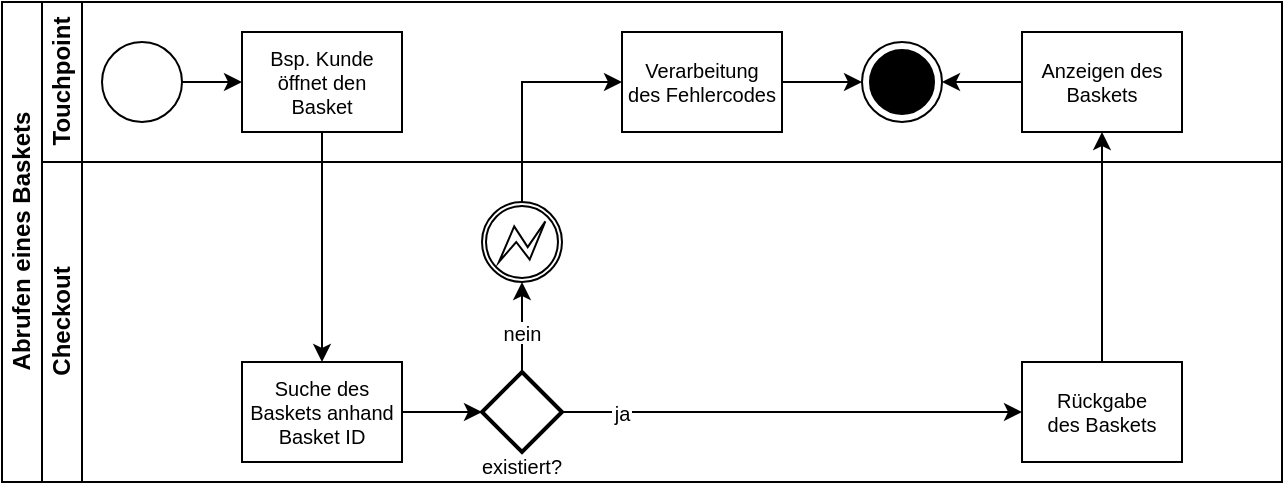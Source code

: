 <mxfile version="15.7.3" type="device"><diagram id="S4SFaqcvlk3P7XFUTMRi" name="Seite-1"><mxGraphModel dx="306" dy="285" grid="1" gridSize="10" guides="1" tooltips="1" connect="1" arrows="1" fold="1" page="1" pageScale="1" pageWidth="1169" pageHeight="827" math="0" shadow="0"><root><mxCell id="0"/><mxCell id="1" parent="0"/><mxCell id="cBSHyFWEQyIkZi11XBDQ-1" value="Abrufen eines Baskets" style="swimlane;html=1;childLayout=stackLayout;resizeParent=1;resizeParentMax=0;horizontal=0;startSize=20;horizontalStack=0;fontColor=#000000;strokeColor=#000000;fillColor=none;" parent="1" vertex="1"><mxGeometry x="10" y="260" width="640" height="240" as="geometry"/></mxCell><mxCell id="cBSHyFWEQyIkZi11XBDQ-2" value="Touchpoint" style="swimlane;html=1;startSize=20;horizontal=0;fontColor=#000000;strokeColor=#000000;fillColor=none;" parent="cBSHyFWEQyIkZi11XBDQ-1" vertex="1"><mxGeometry x="20" width="620" height="80" as="geometry"/></mxCell><mxCell id="cBSHyFWEQyIkZi11XBDQ-3" value="" style="edgeStyle=orthogonalEdgeStyle;rounded=0;orthogonalLoop=1;jettySize=auto;html=1;fontColor=#000000;strokeColor=#000000;" parent="cBSHyFWEQyIkZi11XBDQ-2" source="cBSHyFWEQyIkZi11XBDQ-4" target="cBSHyFWEQyIkZi11XBDQ-5" edge="1"><mxGeometry relative="1" as="geometry"/></mxCell><mxCell id="cBSHyFWEQyIkZi11XBDQ-4" value="" style="ellipse;whiteSpace=wrap;html=1;fontColor=#000000;strokeColor=#000000;fillColor=#FFFFFF;" parent="cBSHyFWEQyIkZi11XBDQ-2" vertex="1"><mxGeometry x="30" y="20" width="40" height="40" as="geometry"/></mxCell><mxCell id="cBSHyFWEQyIkZi11XBDQ-5" value="Bsp. Kunde &#10;öffnet den &#10;Basket" style="rounded=0;fontFamily=Helvetica;fontSize=10;fontColor=#000000;align=center;strokeColor=#000000;fillColor=#FFFFFF;" parent="cBSHyFWEQyIkZi11XBDQ-2" vertex="1"><mxGeometry x="100" y="15" width="80" height="50" as="geometry"/></mxCell><mxCell id="cBSHyFWEQyIkZi11XBDQ-6" style="edgeStyle=orthogonalEdgeStyle;rounded=0;orthogonalLoop=1;jettySize=auto;html=1;fontSize=10;fontColor=#000000;strokeColor=#000000;" parent="cBSHyFWEQyIkZi11XBDQ-2" source="cBSHyFWEQyIkZi11XBDQ-7" target="cBSHyFWEQyIkZi11XBDQ-8" edge="1"><mxGeometry relative="1" as="geometry"/></mxCell><mxCell id="cBSHyFWEQyIkZi11XBDQ-7" value="Verarbeitung&#10;des Fehlercodes" style="rounded=0;fontFamily=Helvetica;fontSize=10;fontColor=#000000;align=center;strokeColor=#000000;fillColor=#FFFFFF;" parent="cBSHyFWEQyIkZi11XBDQ-2" vertex="1"><mxGeometry x="290" y="15" width="80" height="50" as="geometry"/></mxCell><mxCell id="cBSHyFWEQyIkZi11XBDQ-8" value="" style="ellipse;html=1;shape=endState;fillColor=#000000;strokeColor=#000000;fontSize=10;fontColor=#000000;" parent="cBSHyFWEQyIkZi11XBDQ-2" vertex="1"><mxGeometry x="410" y="20" width="40" height="40" as="geometry"/></mxCell><mxCell id="cBSHyFWEQyIkZi11XBDQ-9" style="edgeStyle=orthogonalEdgeStyle;rounded=0;orthogonalLoop=1;jettySize=auto;html=1;entryX=1;entryY=0.5;entryDx=0;entryDy=0;fontSize=11;fontColor=#000000;strokeColor=#000000;" parent="cBSHyFWEQyIkZi11XBDQ-2" source="cBSHyFWEQyIkZi11XBDQ-10" target="cBSHyFWEQyIkZi11XBDQ-8" edge="1"><mxGeometry relative="1" as="geometry"/></mxCell><mxCell id="cBSHyFWEQyIkZi11XBDQ-10" value="Anzeigen des&#10;Baskets" style="rounded=0;fontFamily=Helvetica;fontSize=10;fontColor=#000000;align=center;strokeColor=#000000;fillColor=#FFFFFF;" parent="cBSHyFWEQyIkZi11XBDQ-2" vertex="1"><mxGeometry x="490" y="15" width="80" height="50" as="geometry"/></mxCell><mxCell id="cBSHyFWEQyIkZi11XBDQ-11" value="Checkout" style="swimlane;html=1;startSize=20;horizontal=0;fontColor=#000000;strokeColor=#000000;fillColor=none;" parent="cBSHyFWEQyIkZi11XBDQ-1" vertex="1"><mxGeometry x="20" y="80" width="620" height="160" as="geometry"/></mxCell><mxCell id="cBSHyFWEQyIkZi11XBDQ-12" value="" style="edgeStyle=orthogonalEdgeStyle;rounded=0;orthogonalLoop=1;jettySize=auto;html=1;endArrow=classic;endFill=1;fontColor=#000000;strokeColor=#000000;" parent="cBSHyFWEQyIkZi11XBDQ-11" source="cBSHyFWEQyIkZi11XBDQ-13" target="cBSHyFWEQyIkZi11XBDQ-16" edge="1"><mxGeometry relative="1" as="geometry"><mxPoint x="290" y="60" as="targetPoint"/></mxGeometry></mxCell><mxCell id="cBSHyFWEQyIkZi11XBDQ-13" value="Suche des&#10;Baskets anhand&#10;Basket ID" style="rounded=0;fontFamily=Helvetica;fontSize=10;fontColor=#000000;align=center;strokeColor=#000000;fillColor=#FFFFFF;" parent="cBSHyFWEQyIkZi11XBDQ-11" vertex="1"><mxGeometry x="100" y="100" width="80" height="50" as="geometry"/></mxCell><mxCell id="cBSHyFWEQyIkZi11XBDQ-14" style="edgeStyle=orthogonalEdgeStyle;rounded=0;orthogonalLoop=1;jettySize=auto;html=1;fontSize=10;fontColor=#000000;strokeColor=#000000;" parent="cBSHyFWEQyIkZi11XBDQ-11" source="cBSHyFWEQyIkZi11XBDQ-16" target="cBSHyFWEQyIkZi11XBDQ-20" edge="1"><mxGeometry relative="1" as="geometry"/></mxCell><mxCell id="cBSHyFWEQyIkZi11XBDQ-15" value="ja" style="edgeLabel;align=center;verticalAlign=middle;resizable=0;points=[];fontSize=10;fontColor=#000000;labelBackgroundColor=#FFFFFF;" parent="cBSHyFWEQyIkZi11XBDQ-14" vertex="1" connectable="0"><mxGeometry x="-0.209" y="1" relative="1" as="geometry"><mxPoint x="-61" y="1" as="offset"/></mxGeometry></mxCell><mxCell id="cBSHyFWEQyIkZi11XBDQ-16" value="" style="strokeWidth=2;html=1;shape=mxgraph.flowchart.decision;whiteSpace=wrap;fontSize=10;fontColor=#000000;fillColor=#FFFFFF;strokeColor=#000000;" parent="cBSHyFWEQyIkZi11XBDQ-11" vertex="1"><mxGeometry x="220" y="105" width="40" height="40" as="geometry"/></mxCell><mxCell id="cBSHyFWEQyIkZi11XBDQ-17" value="" style="points=[[0.145,0.145,0],[0.5,0,0],[0.855,0.145,0],[1,0.5,0],[0.855,0.855,0],[0.5,1,0],[0.145,0.855,0],[0,0.5,0]];shape=mxgraph.bpmn.event;html=1;verticalLabelPosition=bottom;labelBackgroundColor=#ffffff;verticalAlign=top;align=center;perimeter=ellipsePerimeter;outlineConnect=0;aspect=fixed;outline=boundInt;symbol=error;fontSize=10;fontColor=#000000;strokeColor=#000000;fillColor=#FFFFFF;" parent="cBSHyFWEQyIkZi11XBDQ-11" vertex="1"><mxGeometry x="220" y="20" width="40" height="40" as="geometry"/></mxCell><mxCell id="cBSHyFWEQyIkZi11XBDQ-18" style="edgeStyle=orthogonalEdgeStyle;rounded=0;orthogonalLoop=1;jettySize=auto;html=1;fontSize=10;fontColor=#000000;strokeColor=#000000;" parent="cBSHyFWEQyIkZi11XBDQ-11" source="cBSHyFWEQyIkZi11XBDQ-16" target="cBSHyFWEQyIkZi11XBDQ-17" edge="1"><mxGeometry relative="1" as="geometry"><mxPoint x="330" y="30" as="sourcePoint"/></mxGeometry></mxCell><mxCell id="cBSHyFWEQyIkZi11XBDQ-19" value="nein" style="edgeLabel;align=center;verticalAlign=middle;resizable=0;points=[];fontSize=10;fontColor=#000000;labelBackgroundColor=#FFFFFF;" parent="cBSHyFWEQyIkZi11XBDQ-18" vertex="1" connectable="0"><mxGeometry x="-0.166" relative="1" as="geometry"><mxPoint y="-1" as="offset"/></mxGeometry></mxCell><mxCell id="cBSHyFWEQyIkZi11XBDQ-20" value="Rückgabe&#10;des Baskets" style="rounded=0;fontFamily=Helvetica;fontSize=10;fontColor=#000000;align=center;strokeColor=#000000;fillColor=#FFFFFF;" parent="cBSHyFWEQyIkZi11XBDQ-11" vertex="1"><mxGeometry x="490" y="100" width="80" height="50" as="geometry"/></mxCell><mxCell id="cBSHyFWEQyIkZi11XBDQ-21" value="existiert?" style="text;strokeColor=none;fillColor=none;align=center;verticalAlign=middle;rounded=0;fontSize=10;fontColor=#000000;" parent="cBSHyFWEQyIkZi11XBDQ-11" vertex="1"><mxGeometry x="212.5" y="147" width="55" height="10" as="geometry"/></mxCell><mxCell id="cBSHyFWEQyIkZi11XBDQ-22" style="edgeStyle=orthogonalEdgeStyle;rounded=0;orthogonalLoop=1;jettySize=auto;html=1;fontSize=10;fontColor=#000000;strokeColor=#000000;" parent="cBSHyFWEQyIkZi11XBDQ-1" source="cBSHyFWEQyIkZi11XBDQ-5" target="cBSHyFWEQyIkZi11XBDQ-13" edge="1"><mxGeometry relative="1" as="geometry"/></mxCell><mxCell id="cBSHyFWEQyIkZi11XBDQ-23" style="edgeStyle=orthogonalEdgeStyle;rounded=0;orthogonalLoop=1;jettySize=auto;html=1;fontSize=10;fontColor=#000000;strokeColor=#000000;" parent="cBSHyFWEQyIkZi11XBDQ-1" source="cBSHyFWEQyIkZi11XBDQ-20" target="cBSHyFWEQyIkZi11XBDQ-10" edge="1"><mxGeometry relative="1" as="geometry"/></mxCell><mxCell id="cBSHyFWEQyIkZi11XBDQ-24" style="edgeStyle=orthogonalEdgeStyle;rounded=0;orthogonalLoop=1;jettySize=auto;html=1;entryX=0;entryY=0.5;entryDx=0;entryDy=0;fontSize=11;fontColor=#000000;strokeColor=#000000;exitX=0.5;exitY=0;exitDx=0;exitDy=0;exitPerimeter=0;" parent="cBSHyFWEQyIkZi11XBDQ-1" source="cBSHyFWEQyIkZi11XBDQ-17" target="cBSHyFWEQyIkZi11XBDQ-7" edge="1"><mxGeometry relative="1" as="geometry"/></mxCell></root></mxGraphModel></diagram></mxfile>